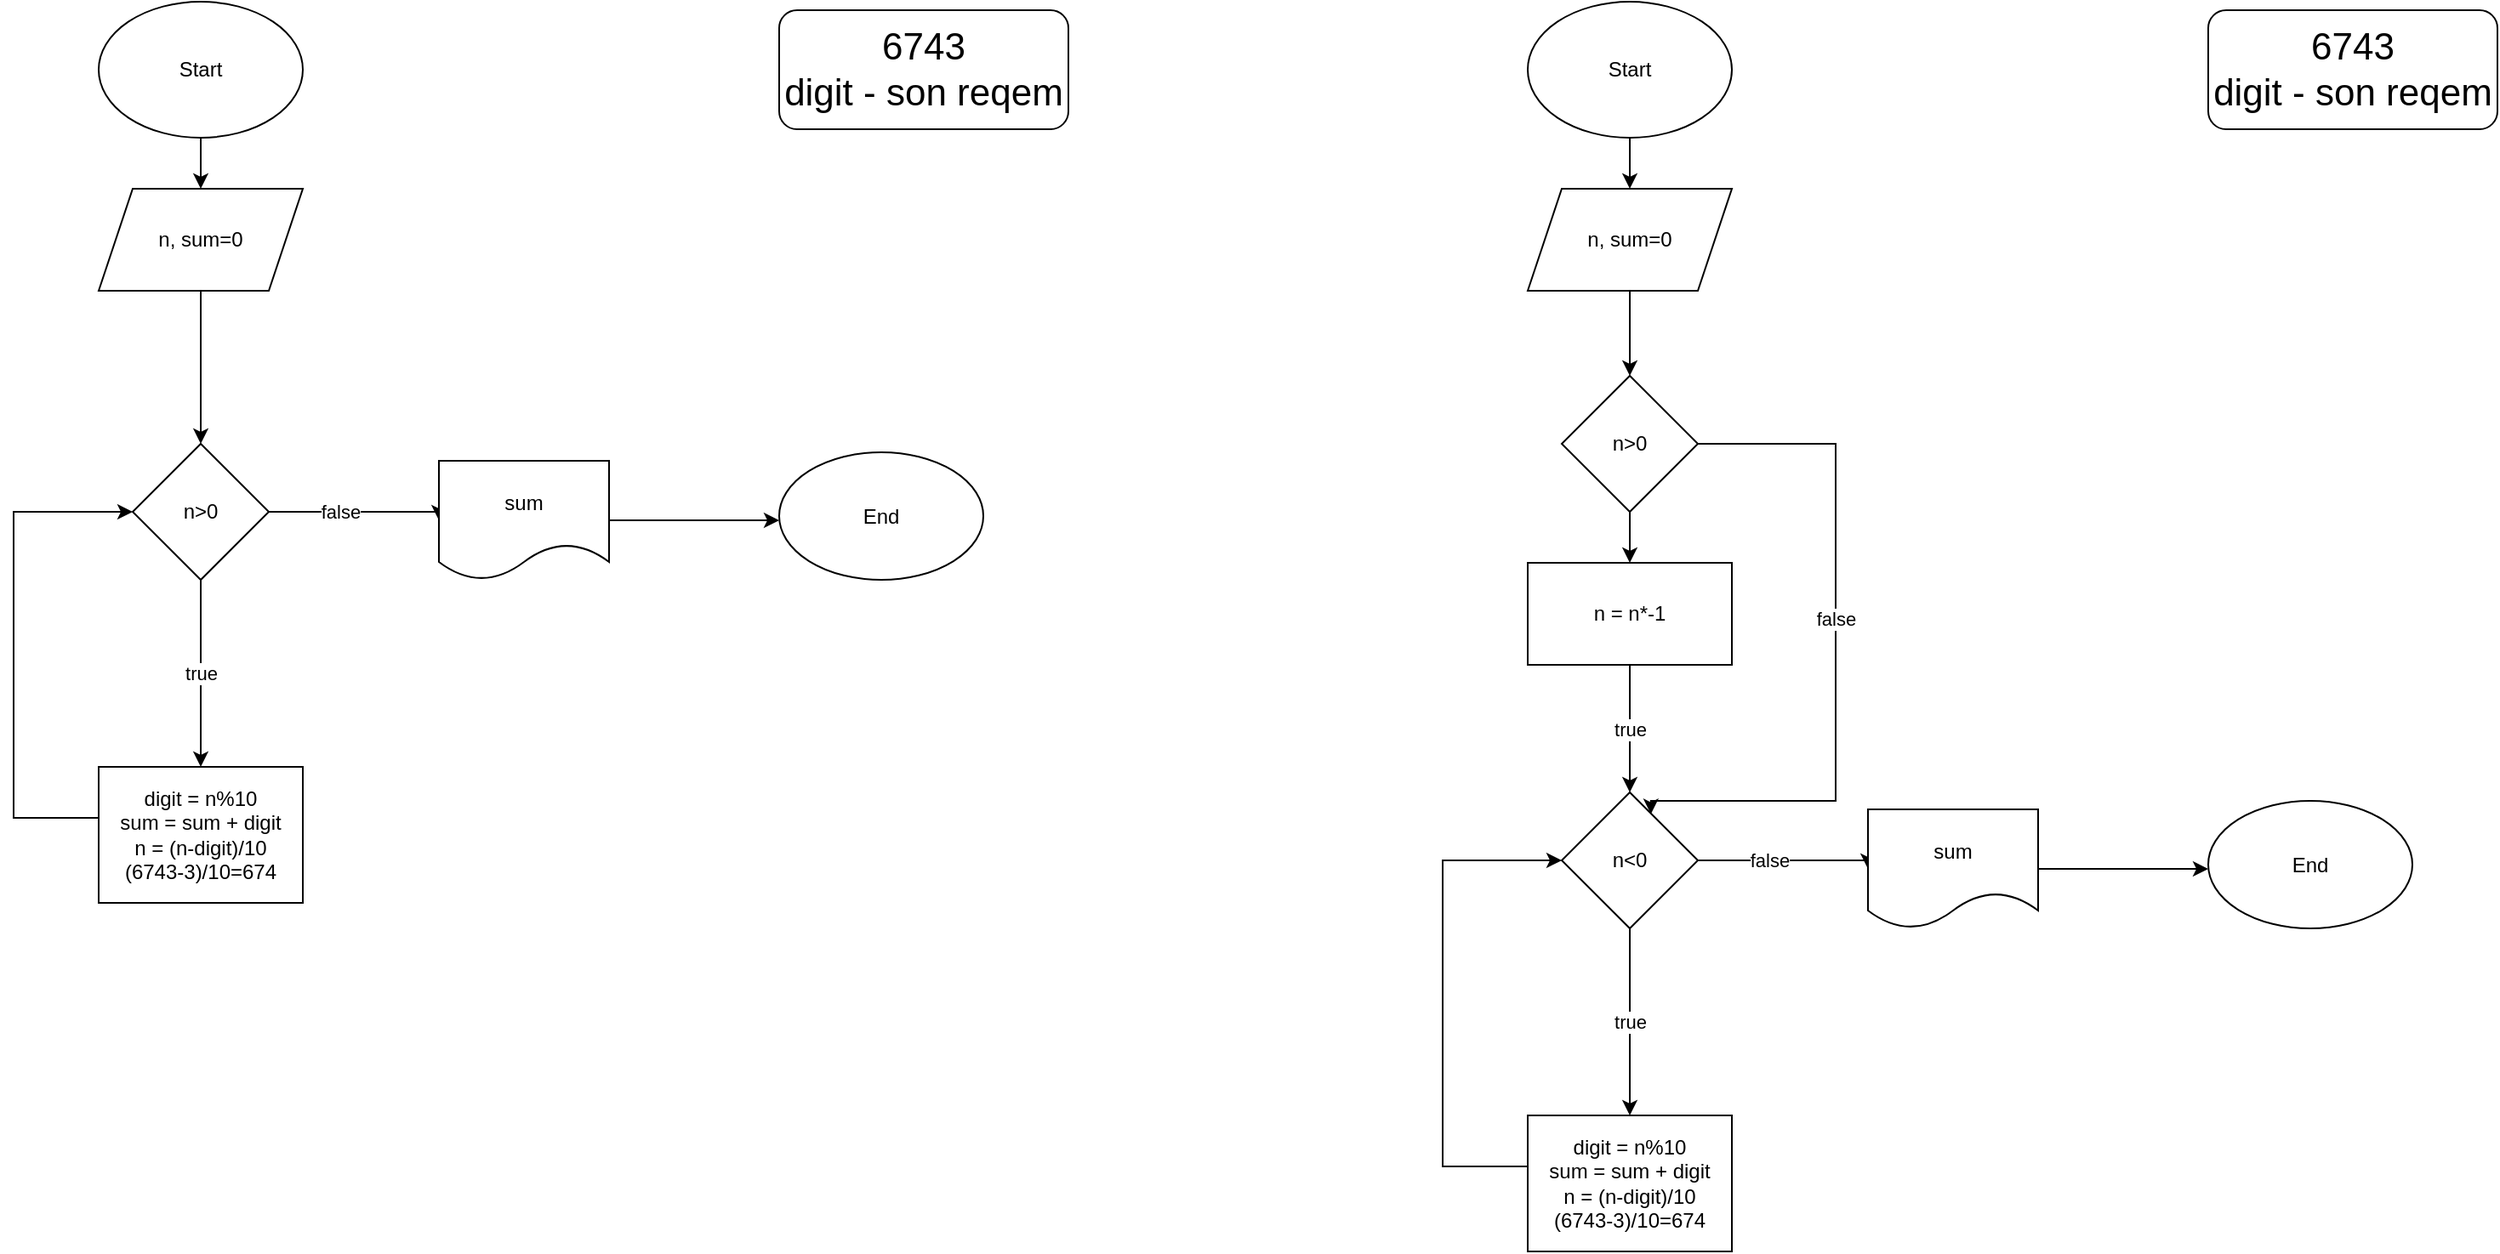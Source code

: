 <mxfile version="21.6.8" type="github">
  <diagram name="Page-1" id="YMUWvuPn950znNVhKZj5">
    <mxGraphModel dx="913" dy="496" grid="1" gridSize="10" guides="1" tooltips="1" connect="1" arrows="1" fold="1" page="1" pageScale="1" pageWidth="850" pageHeight="1100" math="0" shadow="0">
      <root>
        <mxCell id="0" />
        <mxCell id="1" parent="0" />
        <mxCell id="kHxOpbtlPbJRALbZ37O7-12" style="edgeStyle=orthogonalEdgeStyle;rounded=0;orthogonalLoop=1;jettySize=auto;html=1;entryX=0.5;entryY=0;entryDx=0;entryDy=0;" edge="1" parent="1" source="kHxOpbtlPbJRALbZ37O7-1" target="kHxOpbtlPbJRALbZ37O7-6">
          <mxGeometry relative="1" as="geometry" />
        </mxCell>
        <mxCell id="kHxOpbtlPbJRALbZ37O7-1" value="Start" style="ellipse;whiteSpace=wrap;html=1;" vertex="1" parent="1">
          <mxGeometry x="170" y="40" width="120" height="80" as="geometry" />
        </mxCell>
        <mxCell id="kHxOpbtlPbJRALbZ37O7-10" value="true" style="edgeStyle=orthogonalEdgeStyle;rounded=0;orthogonalLoop=1;jettySize=auto;html=1;entryX=0.5;entryY=0;entryDx=0;entryDy=0;" edge="1" parent="1" source="kHxOpbtlPbJRALbZ37O7-3" target="kHxOpbtlPbJRALbZ37O7-4">
          <mxGeometry relative="1" as="geometry" />
        </mxCell>
        <mxCell id="kHxOpbtlPbJRALbZ37O7-15" value="false" style="edgeStyle=orthogonalEdgeStyle;rounded=0;orthogonalLoop=1;jettySize=auto;html=1;entryX=0;entryY=0.5;entryDx=0;entryDy=0;" edge="1" parent="1" source="kHxOpbtlPbJRALbZ37O7-3" target="kHxOpbtlPbJRALbZ37O7-14">
          <mxGeometry x="-0.2" relative="1" as="geometry">
            <Array as="points">
              <mxPoint x="370" y="340" />
            </Array>
            <mxPoint as="offset" />
          </mxGeometry>
        </mxCell>
        <mxCell id="kHxOpbtlPbJRALbZ37O7-3" value="n&amp;gt;0" style="rhombus;whiteSpace=wrap;html=1;" vertex="1" parent="1">
          <mxGeometry x="190" y="300" width="80" height="80" as="geometry" />
        </mxCell>
        <mxCell id="kHxOpbtlPbJRALbZ37O7-13" style="edgeStyle=orthogonalEdgeStyle;rounded=0;orthogonalLoop=1;jettySize=auto;html=1;entryX=0;entryY=0.5;entryDx=0;entryDy=0;" edge="1" parent="1" source="kHxOpbtlPbJRALbZ37O7-4" target="kHxOpbtlPbJRALbZ37O7-3">
          <mxGeometry relative="1" as="geometry">
            <mxPoint x="70" y="400" as="targetPoint" />
            <Array as="points">
              <mxPoint x="120" y="520" />
              <mxPoint x="120" y="340" />
            </Array>
          </mxGeometry>
        </mxCell>
        <mxCell id="kHxOpbtlPbJRALbZ37O7-4" value="digit = n%10&lt;br&gt;sum = sum + digit&lt;br&gt;n = (n-digit)/10&lt;br&gt;(6743-3)/10=674" style="rounded=0;whiteSpace=wrap;html=1;" vertex="1" parent="1">
          <mxGeometry x="170" y="490" width="120" height="80" as="geometry" />
        </mxCell>
        <mxCell id="kHxOpbtlPbJRALbZ37O7-11" style="edgeStyle=orthogonalEdgeStyle;rounded=0;orthogonalLoop=1;jettySize=auto;html=1;entryX=0.5;entryY=0;entryDx=0;entryDy=0;" edge="1" parent="1" source="kHxOpbtlPbJRALbZ37O7-6" target="kHxOpbtlPbJRALbZ37O7-3">
          <mxGeometry relative="1" as="geometry" />
        </mxCell>
        <mxCell id="kHxOpbtlPbJRALbZ37O7-6" value="n, sum=0" style="shape=parallelogram;perimeter=parallelogramPerimeter;whiteSpace=wrap;html=1;fixedSize=1;" vertex="1" parent="1">
          <mxGeometry x="170" y="150" width="120" height="60" as="geometry" />
        </mxCell>
        <mxCell id="kHxOpbtlPbJRALbZ37O7-7" value="&lt;font style=&quot;font-size: 22px;&quot;&gt;6743&lt;br&gt;digit - son reqem&lt;br&gt;&lt;/font&gt;" style="rounded=1;whiteSpace=wrap;html=1;" vertex="1" parent="1">
          <mxGeometry x="570" y="45" width="170" height="70" as="geometry" />
        </mxCell>
        <mxCell id="kHxOpbtlPbJRALbZ37O7-17" style="edgeStyle=orthogonalEdgeStyle;rounded=0;orthogonalLoop=1;jettySize=auto;html=1;" edge="1" parent="1" source="kHxOpbtlPbJRALbZ37O7-14">
          <mxGeometry relative="1" as="geometry">
            <mxPoint x="570" y="345" as="targetPoint" />
          </mxGeometry>
        </mxCell>
        <mxCell id="kHxOpbtlPbJRALbZ37O7-14" value="sum" style="shape=document;whiteSpace=wrap;html=1;boundedLbl=1;" vertex="1" parent="1">
          <mxGeometry x="370" y="310" width="100" height="70" as="geometry" />
        </mxCell>
        <mxCell id="kHxOpbtlPbJRALbZ37O7-16" value="End" style="ellipse;whiteSpace=wrap;html=1;" vertex="1" parent="1">
          <mxGeometry x="570" y="305" width="120" height="75" as="geometry" />
        </mxCell>
        <mxCell id="kHxOpbtlPbJRALbZ37O7-33" style="edgeStyle=orthogonalEdgeStyle;rounded=0;orthogonalLoop=1;jettySize=auto;html=1;entryX=0.5;entryY=0;entryDx=0;entryDy=0;" edge="1" parent="1" source="kHxOpbtlPbJRALbZ37O7-34" target="kHxOpbtlPbJRALbZ37O7-41">
          <mxGeometry relative="1" as="geometry" />
        </mxCell>
        <mxCell id="kHxOpbtlPbJRALbZ37O7-34" value="Start" style="ellipse;whiteSpace=wrap;html=1;" vertex="1" parent="1">
          <mxGeometry x="1010" y="40" width="120" height="80" as="geometry" />
        </mxCell>
        <mxCell id="kHxOpbtlPbJRALbZ37O7-35" value="true" style="edgeStyle=orthogonalEdgeStyle;rounded=0;orthogonalLoop=1;jettySize=auto;html=1;entryX=0.5;entryY=0;entryDx=0;entryDy=0;" edge="1" parent="1" source="kHxOpbtlPbJRALbZ37O7-37" target="kHxOpbtlPbJRALbZ37O7-39">
          <mxGeometry relative="1" as="geometry" />
        </mxCell>
        <mxCell id="kHxOpbtlPbJRALbZ37O7-36" value="false" style="edgeStyle=orthogonalEdgeStyle;rounded=0;orthogonalLoop=1;jettySize=auto;html=1;entryX=0;entryY=0.5;entryDx=0;entryDy=0;" edge="1" parent="1" source="kHxOpbtlPbJRALbZ37O7-37" target="kHxOpbtlPbJRALbZ37O7-44">
          <mxGeometry x="-0.2" relative="1" as="geometry">
            <Array as="points">
              <mxPoint x="1210" y="545" />
            </Array>
            <mxPoint as="offset" />
          </mxGeometry>
        </mxCell>
        <mxCell id="kHxOpbtlPbJRALbZ37O7-37" value="n&amp;lt;0" style="rhombus;whiteSpace=wrap;html=1;" vertex="1" parent="1">
          <mxGeometry x="1030" y="505" width="80" height="80" as="geometry" />
        </mxCell>
        <mxCell id="kHxOpbtlPbJRALbZ37O7-38" style="edgeStyle=orthogonalEdgeStyle;rounded=0;orthogonalLoop=1;jettySize=auto;html=1;entryX=0;entryY=0.5;entryDx=0;entryDy=0;" edge="1" parent="1" source="kHxOpbtlPbJRALbZ37O7-39" target="kHxOpbtlPbJRALbZ37O7-37">
          <mxGeometry relative="1" as="geometry">
            <mxPoint x="910" y="605" as="targetPoint" />
            <Array as="points">
              <mxPoint x="960" y="725" />
              <mxPoint x="960" y="545" />
            </Array>
          </mxGeometry>
        </mxCell>
        <mxCell id="kHxOpbtlPbJRALbZ37O7-39" value="digit = n%10&lt;br&gt;sum = sum + digit&lt;br&gt;n = (n-digit)/10&lt;br&gt;(6743-3)/10=674" style="rounded=0;whiteSpace=wrap;html=1;" vertex="1" parent="1">
          <mxGeometry x="1010" y="695" width="120" height="80" as="geometry" />
        </mxCell>
        <mxCell id="kHxOpbtlPbJRALbZ37O7-51" style="edgeStyle=orthogonalEdgeStyle;rounded=0;orthogonalLoop=1;jettySize=auto;html=1;entryX=0.5;entryY=0;entryDx=0;entryDy=0;" edge="1" parent="1" source="kHxOpbtlPbJRALbZ37O7-41" target="kHxOpbtlPbJRALbZ37O7-50">
          <mxGeometry relative="1" as="geometry" />
        </mxCell>
        <mxCell id="kHxOpbtlPbJRALbZ37O7-41" value="n, sum=0" style="shape=parallelogram;perimeter=parallelogramPerimeter;whiteSpace=wrap;html=1;fixedSize=1;" vertex="1" parent="1">
          <mxGeometry x="1010" y="150" width="120" height="60" as="geometry" />
        </mxCell>
        <mxCell id="kHxOpbtlPbJRALbZ37O7-42" value="&lt;font style=&quot;font-size: 22px;&quot;&gt;6743&lt;br&gt;digit - son reqem&lt;br&gt;&lt;/font&gt;" style="rounded=1;whiteSpace=wrap;html=1;" vertex="1" parent="1">
          <mxGeometry x="1410" y="45" width="170" height="70" as="geometry" />
        </mxCell>
        <mxCell id="kHxOpbtlPbJRALbZ37O7-43" style="edgeStyle=orthogonalEdgeStyle;rounded=0;orthogonalLoop=1;jettySize=auto;html=1;" edge="1" parent="1" source="kHxOpbtlPbJRALbZ37O7-44">
          <mxGeometry relative="1" as="geometry">
            <mxPoint x="1410" y="550" as="targetPoint" />
          </mxGeometry>
        </mxCell>
        <mxCell id="kHxOpbtlPbJRALbZ37O7-44" value="sum" style="shape=document;whiteSpace=wrap;html=1;boundedLbl=1;" vertex="1" parent="1">
          <mxGeometry x="1210" y="515" width="100" height="70" as="geometry" />
        </mxCell>
        <mxCell id="kHxOpbtlPbJRALbZ37O7-45" value="End" style="ellipse;whiteSpace=wrap;html=1;" vertex="1" parent="1">
          <mxGeometry x="1410" y="510" width="120" height="75" as="geometry" />
        </mxCell>
        <mxCell id="kHxOpbtlPbJRALbZ37O7-49" value="true" style="edgeStyle=orthogonalEdgeStyle;rounded=0;orthogonalLoop=1;jettySize=auto;html=1;entryX=0.5;entryY=0;entryDx=0;entryDy=0;" edge="1" parent="1" source="kHxOpbtlPbJRALbZ37O7-47" target="kHxOpbtlPbJRALbZ37O7-37">
          <mxGeometry relative="1" as="geometry" />
        </mxCell>
        <mxCell id="kHxOpbtlPbJRALbZ37O7-47" value="n = n*-1" style="rounded=0;whiteSpace=wrap;html=1;" vertex="1" parent="1">
          <mxGeometry x="1010" y="370" width="120" height="60" as="geometry" />
        </mxCell>
        <mxCell id="kHxOpbtlPbJRALbZ37O7-52" style="edgeStyle=orthogonalEdgeStyle;rounded=0;orthogonalLoop=1;jettySize=auto;html=1;entryX=0.5;entryY=0;entryDx=0;entryDy=0;" edge="1" parent="1" source="kHxOpbtlPbJRALbZ37O7-50" target="kHxOpbtlPbJRALbZ37O7-47">
          <mxGeometry relative="1" as="geometry" />
        </mxCell>
        <mxCell id="kHxOpbtlPbJRALbZ37O7-53" value="false" style="edgeStyle=orthogonalEdgeStyle;rounded=0;orthogonalLoop=1;jettySize=auto;html=1;entryX=0.655;entryY=0.16;entryDx=0;entryDy=0;exitX=1;exitY=0;exitDx=0;exitDy=0;entryPerimeter=0;" edge="1" parent="1" source="kHxOpbtlPbJRALbZ37O7-50" target="kHxOpbtlPbJRALbZ37O7-37">
          <mxGeometry relative="1" as="geometry">
            <mxPoint x="1110.0" y="497.5" as="targetPoint" />
            <mxPoint x="1130.0" y="272.5" as="sourcePoint" />
            <Array as="points">
              <mxPoint x="1090" y="300" />
              <mxPoint x="1191" y="300" />
              <mxPoint x="1191" y="510" />
              <mxPoint x="1082" y="510" />
            </Array>
          </mxGeometry>
        </mxCell>
        <mxCell id="kHxOpbtlPbJRALbZ37O7-50" value="n&amp;gt;0" style="rhombus;whiteSpace=wrap;html=1;" vertex="1" parent="1">
          <mxGeometry x="1030" y="260" width="80" height="80" as="geometry" />
        </mxCell>
      </root>
    </mxGraphModel>
  </diagram>
</mxfile>

